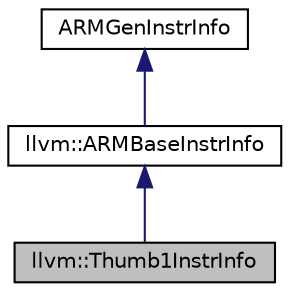 digraph "llvm::Thumb1InstrInfo"
{
 // LATEX_PDF_SIZE
  bgcolor="transparent";
  edge [fontname="Helvetica",fontsize="10",labelfontname="Helvetica",labelfontsize="10"];
  node [fontname="Helvetica",fontsize="10",shape=record];
  Node1 [label="llvm::Thumb1InstrInfo",height=0.2,width=0.4,color="black", fillcolor="grey75", style="filled", fontcolor="black",tooltip=" "];
  Node2 -> Node1 [dir="back",color="midnightblue",fontsize="10",style="solid",fontname="Helvetica"];
  Node2 [label="llvm::ARMBaseInstrInfo",height=0.2,width=0.4,color="black",URL="$classllvm_1_1ARMBaseInstrInfo.html",tooltip=" "];
  Node3 -> Node2 [dir="back",color="midnightblue",fontsize="10",style="solid",fontname="Helvetica"];
  Node3 [label="ARMGenInstrInfo",height=0.2,width=0.4,color="black",URL="$classARMGenInstrInfo.html",tooltip=" "];
}
